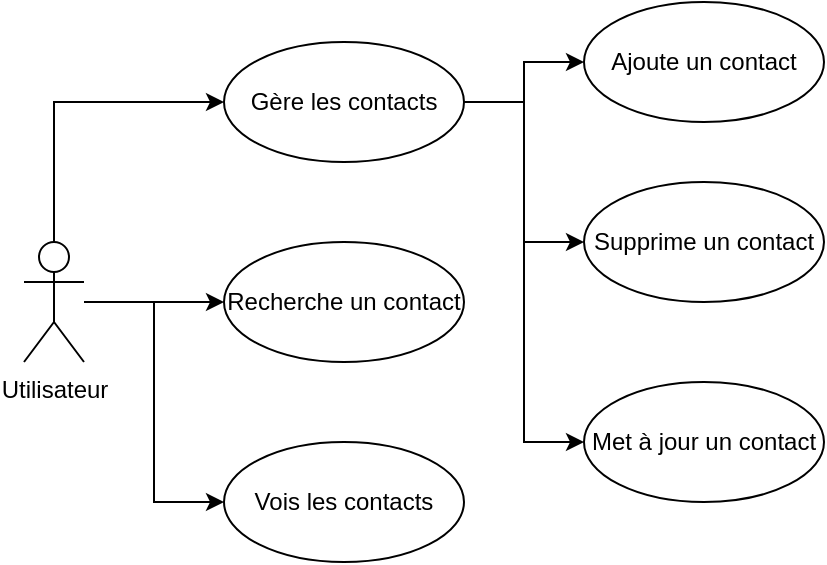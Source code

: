 <mxfile version="24.3.1" type="device">
  <diagram name="Page-1" id="UssvyJOk-OAqpmje00SX">
    <mxGraphModel dx="1674" dy="792" grid="1" gridSize="10" guides="1" tooltips="1" connect="1" arrows="1" fold="1" page="1" pageScale="1" pageWidth="1169" pageHeight="827" math="0" shadow="0">
      <root>
        <mxCell id="0" />
        <mxCell id="1" parent="0" />
        <mxCell id="727jhfgqhAiVd39r4Drl-19" style="edgeStyle=orthogonalEdgeStyle;rounded=0;orthogonalLoop=1;jettySize=auto;html=1;" parent="1" source="727jhfgqhAiVd39r4Drl-1" target="727jhfgqhAiVd39r4Drl-5" edge="1">
          <mxGeometry relative="1" as="geometry">
            <Array as="points">
              <mxPoint x="135" y="260" />
            </Array>
          </mxGeometry>
        </mxCell>
        <mxCell id="727jhfgqhAiVd39r4Drl-20" style="edgeStyle=orthogonalEdgeStyle;rounded=0;orthogonalLoop=1;jettySize=auto;html=1;entryX=0;entryY=0.5;entryDx=0;entryDy=0;" parent="1" source="727jhfgqhAiVd39r4Drl-1" target="727jhfgqhAiVd39r4Drl-17" edge="1">
          <mxGeometry relative="1" as="geometry" />
        </mxCell>
        <mxCell id="727jhfgqhAiVd39r4Drl-26" style="edgeStyle=orthogonalEdgeStyle;rounded=0;orthogonalLoop=1;jettySize=auto;html=1;entryX=0;entryY=0.5;entryDx=0;entryDy=0;" parent="1" source="727jhfgqhAiVd39r4Drl-1" target="727jhfgqhAiVd39r4Drl-25" edge="1">
          <mxGeometry relative="1" as="geometry" />
        </mxCell>
        <mxCell id="727jhfgqhAiVd39r4Drl-1" value="Utilisateur" style="shape=umlActor;verticalLabelPosition=bottom;verticalAlign=top;html=1;outlineConnect=0;" parent="1" vertex="1">
          <mxGeometry x="120" y="330" width="30" height="60" as="geometry" />
        </mxCell>
        <mxCell id="727jhfgqhAiVd39r4Drl-13" style="edgeStyle=orthogonalEdgeStyle;rounded=0;orthogonalLoop=1;jettySize=auto;html=1;entryX=0;entryY=0.5;entryDx=0;entryDy=0;" parent="1" source="727jhfgqhAiVd39r4Drl-5" target="727jhfgqhAiVd39r4Drl-7" edge="1">
          <mxGeometry relative="1" as="geometry" />
        </mxCell>
        <mxCell id="727jhfgqhAiVd39r4Drl-14" style="edgeStyle=orthogonalEdgeStyle;rounded=0;orthogonalLoop=1;jettySize=auto;html=1;entryX=0;entryY=0.5;entryDx=0;entryDy=0;" parent="1" source="727jhfgqhAiVd39r4Drl-5" target="727jhfgqhAiVd39r4Drl-12" edge="1">
          <mxGeometry relative="1" as="geometry" />
        </mxCell>
        <mxCell id="727jhfgqhAiVd39r4Drl-16" style="edgeStyle=orthogonalEdgeStyle;rounded=0;orthogonalLoop=1;jettySize=auto;html=1;entryX=0;entryY=0.5;entryDx=0;entryDy=0;" parent="1" source="727jhfgqhAiVd39r4Drl-5" target="727jhfgqhAiVd39r4Drl-15" edge="1">
          <mxGeometry relative="1" as="geometry" />
        </mxCell>
        <mxCell id="727jhfgqhAiVd39r4Drl-5" value="Gère les contacts" style="ellipse;whiteSpace=wrap;html=1;" parent="1" vertex="1">
          <mxGeometry x="220" y="230" width="120" height="60" as="geometry" />
        </mxCell>
        <mxCell id="727jhfgqhAiVd39r4Drl-7" value="Ajoute un contact" style="ellipse;whiteSpace=wrap;html=1;" parent="1" vertex="1">
          <mxGeometry x="400" y="210" width="120" height="60" as="geometry" />
        </mxCell>
        <mxCell id="727jhfgqhAiVd39r4Drl-12" value="Supprime un contact" style="ellipse;whiteSpace=wrap;html=1;" parent="1" vertex="1">
          <mxGeometry x="400" y="300" width="120" height="60" as="geometry" />
        </mxCell>
        <mxCell id="727jhfgqhAiVd39r4Drl-15" value="Met à jour un contact" style="ellipse;whiteSpace=wrap;html=1;" parent="1" vertex="1">
          <mxGeometry x="400" y="400" width="120" height="60" as="geometry" />
        </mxCell>
        <mxCell id="727jhfgqhAiVd39r4Drl-17" value="Recherche un contact" style="ellipse;whiteSpace=wrap;html=1;" parent="1" vertex="1">
          <mxGeometry x="220" y="330" width="120" height="60" as="geometry" />
        </mxCell>
        <mxCell id="727jhfgqhAiVd39r4Drl-25" value="Vois les contacts" style="ellipse;whiteSpace=wrap;html=1;" parent="1" vertex="1">
          <mxGeometry x="220" y="430" width="120" height="60" as="geometry" />
        </mxCell>
      </root>
    </mxGraphModel>
  </diagram>
</mxfile>
